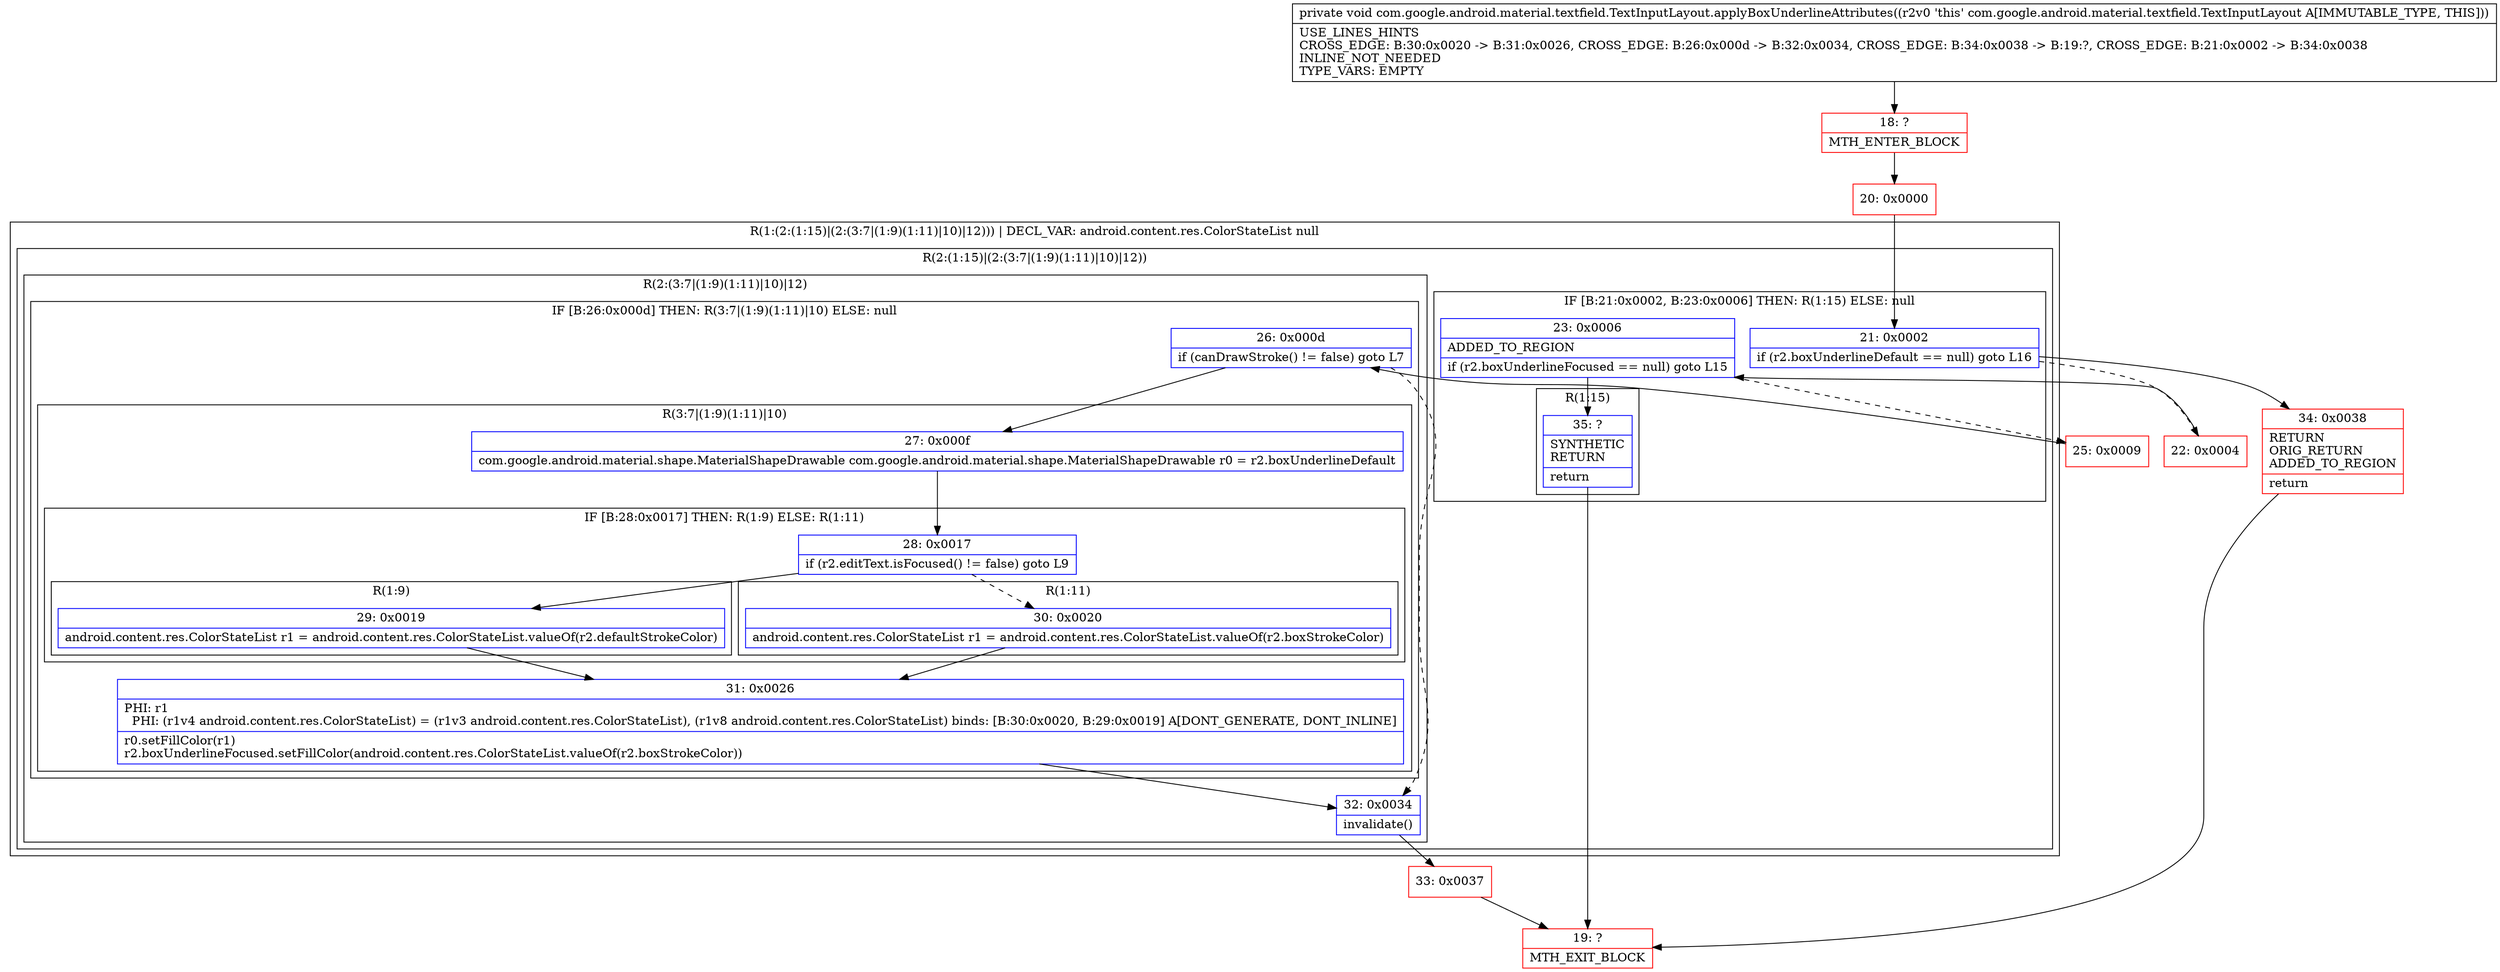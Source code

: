 digraph "CFG forcom.google.android.material.textfield.TextInputLayout.applyBoxUnderlineAttributes()V" {
subgraph cluster_Region_301113031 {
label = "R(1:(2:(1:15)|(2:(3:7|(1:9)(1:11)|10)|12))) | DECL_VAR: android.content.res.ColorStateList null\l";
node [shape=record,color=blue];
subgraph cluster_Region_992354194 {
label = "R(2:(1:15)|(2:(3:7|(1:9)(1:11)|10)|12))";
node [shape=record,color=blue];
subgraph cluster_IfRegion_1495191826 {
label = "IF [B:21:0x0002, B:23:0x0006] THEN: R(1:15) ELSE: null";
node [shape=record,color=blue];
Node_21 [shape=record,label="{21\:\ 0x0002|if (r2.boxUnderlineDefault == null) goto L16\l}"];
Node_23 [shape=record,label="{23\:\ 0x0006|ADDED_TO_REGION\l|if (r2.boxUnderlineFocused == null) goto L15\l}"];
subgraph cluster_Region_94838105 {
label = "R(1:15)";
node [shape=record,color=blue];
Node_35 [shape=record,label="{35\:\ ?|SYNTHETIC\lRETURN\l|return\l}"];
}
}
subgraph cluster_Region_10923916 {
label = "R(2:(3:7|(1:9)(1:11)|10)|12)";
node [shape=record,color=blue];
subgraph cluster_IfRegion_192408197 {
label = "IF [B:26:0x000d] THEN: R(3:7|(1:9)(1:11)|10) ELSE: null";
node [shape=record,color=blue];
Node_26 [shape=record,label="{26\:\ 0x000d|if (canDrawStroke() != false) goto L7\l}"];
subgraph cluster_Region_1799540286 {
label = "R(3:7|(1:9)(1:11)|10)";
node [shape=record,color=blue];
Node_27 [shape=record,label="{27\:\ 0x000f|com.google.android.material.shape.MaterialShapeDrawable com.google.android.material.shape.MaterialShapeDrawable r0 = r2.boxUnderlineDefault\l}"];
subgraph cluster_IfRegion_617491640 {
label = "IF [B:28:0x0017] THEN: R(1:9) ELSE: R(1:11)";
node [shape=record,color=blue];
Node_28 [shape=record,label="{28\:\ 0x0017|if (r2.editText.isFocused() != false) goto L9\l}"];
subgraph cluster_Region_461499890 {
label = "R(1:9)";
node [shape=record,color=blue];
Node_29 [shape=record,label="{29\:\ 0x0019|android.content.res.ColorStateList r1 = android.content.res.ColorStateList.valueOf(r2.defaultStrokeColor)\l}"];
}
subgraph cluster_Region_778019098 {
label = "R(1:11)";
node [shape=record,color=blue];
Node_30 [shape=record,label="{30\:\ 0x0020|android.content.res.ColorStateList r1 = android.content.res.ColorStateList.valueOf(r2.boxStrokeColor)\l}"];
}
}
Node_31 [shape=record,label="{31\:\ 0x0026|PHI: r1 \l  PHI: (r1v4 android.content.res.ColorStateList) = (r1v3 android.content.res.ColorStateList), (r1v8 android.content.res.ColorStateList) binds: [B:30:0x0020, B:29:0x0019] A[DONT_GENERATE, DONT_INLINE]\l|r0.setFillColor(r1)\lr2.boxUnderlineFocused.setFillColor(android.content.res.ColorStateList.valueOf(r2.boxStrokeColor))\l}"];
}
}
Node_32 [shape=record,label="{32\:\ 0x0034|invalidate()\l}"];
}
}
}
Node_18 [shape=record,color=red,label="{18\:\ ?|MTH_ENTER_BLOCK\l}"];
Node_20 [shape=record,color=red,label="{20\:\ 0x0000}"];
Node_22 [shape=record,color=red,label="{22\:\ 0x0004}"];
Node_25 [shape=record,color=red,label="{25\:\ 0x0009}"];
Node_33 [shape=record,color=red,label="{33\:\ 0x0037}"];
Node_19 [shape=record,color=red,label="{19\:\ ?|MTH_EXIT_BLOCK\l}"];
Node_34 [shape=record,color=red,label="{34\:\ 0x0038|RETURN\lORIG_RETURN\lADDED_TO_REGION\l|return\l}"];
MethodNode[shape=record,label="{private void com.google.android.material.textfield.TextInputLayout.applyBoxUnderlineAttributes((r2v0 'this' com.google.android.material.textfield.TextInputLayout A[IMMUTABLE_TYPE, THIS]))  | USE_LINES_HINTS\lCROSS_EDGE: B:30:0x0020 \-\> B:31:0x0026, CROSS_EDGE: B:26:0x000d \-\> B:32:0x0034, CROSS_EDGE: B:34:0x0038 \-\> B:19:?, CROSS_EDGE: B:21:0x0002 \-\> B:34:0x0038\lINLINE_NOT_NEEDED\lTYPE_VARS: EMPTY\l}"];
MethodNode -> Node_18;Node_21 -> Node_22[style=dashed];
Node_21 -> Node_34;
Node_23 -> Node_25[style=dashed];
Node_23 -> Node_35;
Node_35 -> Node_19;
Node_26 -> Node_27;
Node_26 -> Node_32[style=dashed];
Node_27 -> Node_28;
Node_28 -> Node_29;
Node_28 -> Node_30[style=dashed];
Node_29 -> Node_31;
Node_30 -> Node_31;
Node_31 -> Node_32;
Node_32 -> Node_33;
Node_18 -> Node_20;
Node_20 -> Node_21;
Node_22 -> Node_23;
Node_25 -> Node_26;
Node_33 -> Node_19;
Node_34 -> Node_19;
}

